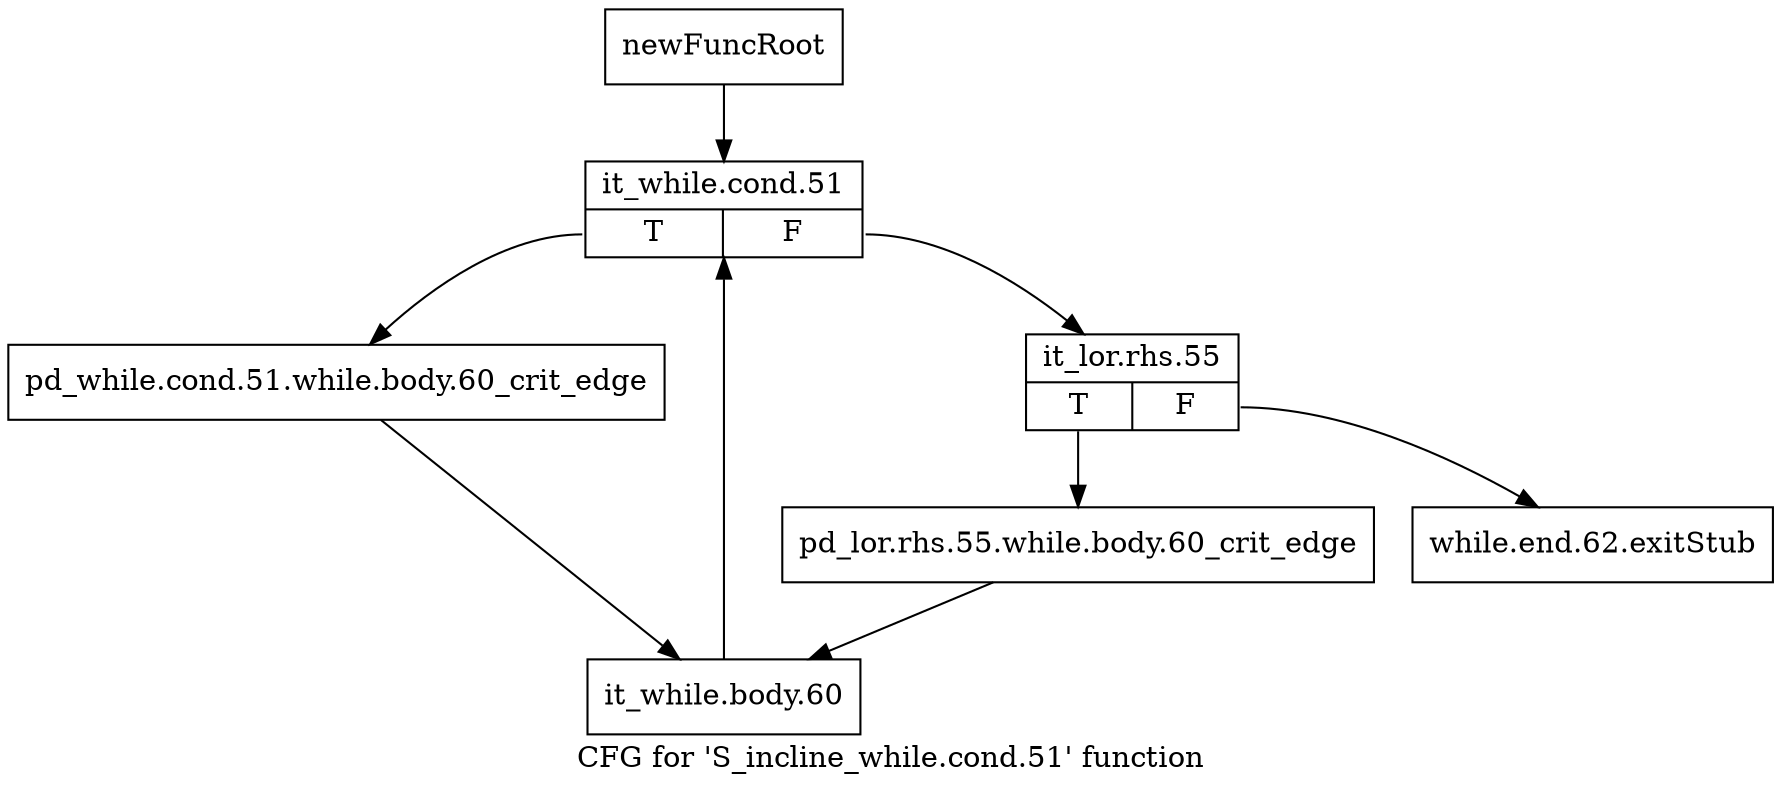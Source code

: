 digraph "CFG for 'S_incline_while.cond.51' function" {
	label="CFG for 'S_incline_while.cond.51' function";

	Node0x5705230 [shape=record,label="{newFuncRoot}"];
	Node0x5705230 -> Node0x57052d0;
	Node0x5705280 [shape=record,label="{while.end.62.exitStub}"];
	Node0x57052d0 [shape=record,label="{it_while.cond.51|{<s0>T|<s1>F}}"];
	Node0x57052d0:s0 -> Node0x57053c0;
	Node0x57052d0:s1 -> Node0x5705320;
	Node0x5705320 [shape=record,label="{it_lor.rhs.55|{<s0>T|<s1>F}}"];
	Node0x5705320:s0 -> Node0x5705370;
	Node0x5705320:s1 -> Node0x5705280;
	Node0x5705370 [shape=record,label="{pd_lor.rhs.55.while.body.60_crit_edge}"];
	Node0x5705370 -> Node0x5705410;
	Node0x57053c0 [shape=record,label="{pd_while.cond.51.while.body.60_crit_edge}"];
	Node0x57053c0 -> Node0x5705410;
	Node0x5705410 [shape=record,label="{it_while.body.60}"];
	Node0x5705410 -> Node0x57052d0;
}
